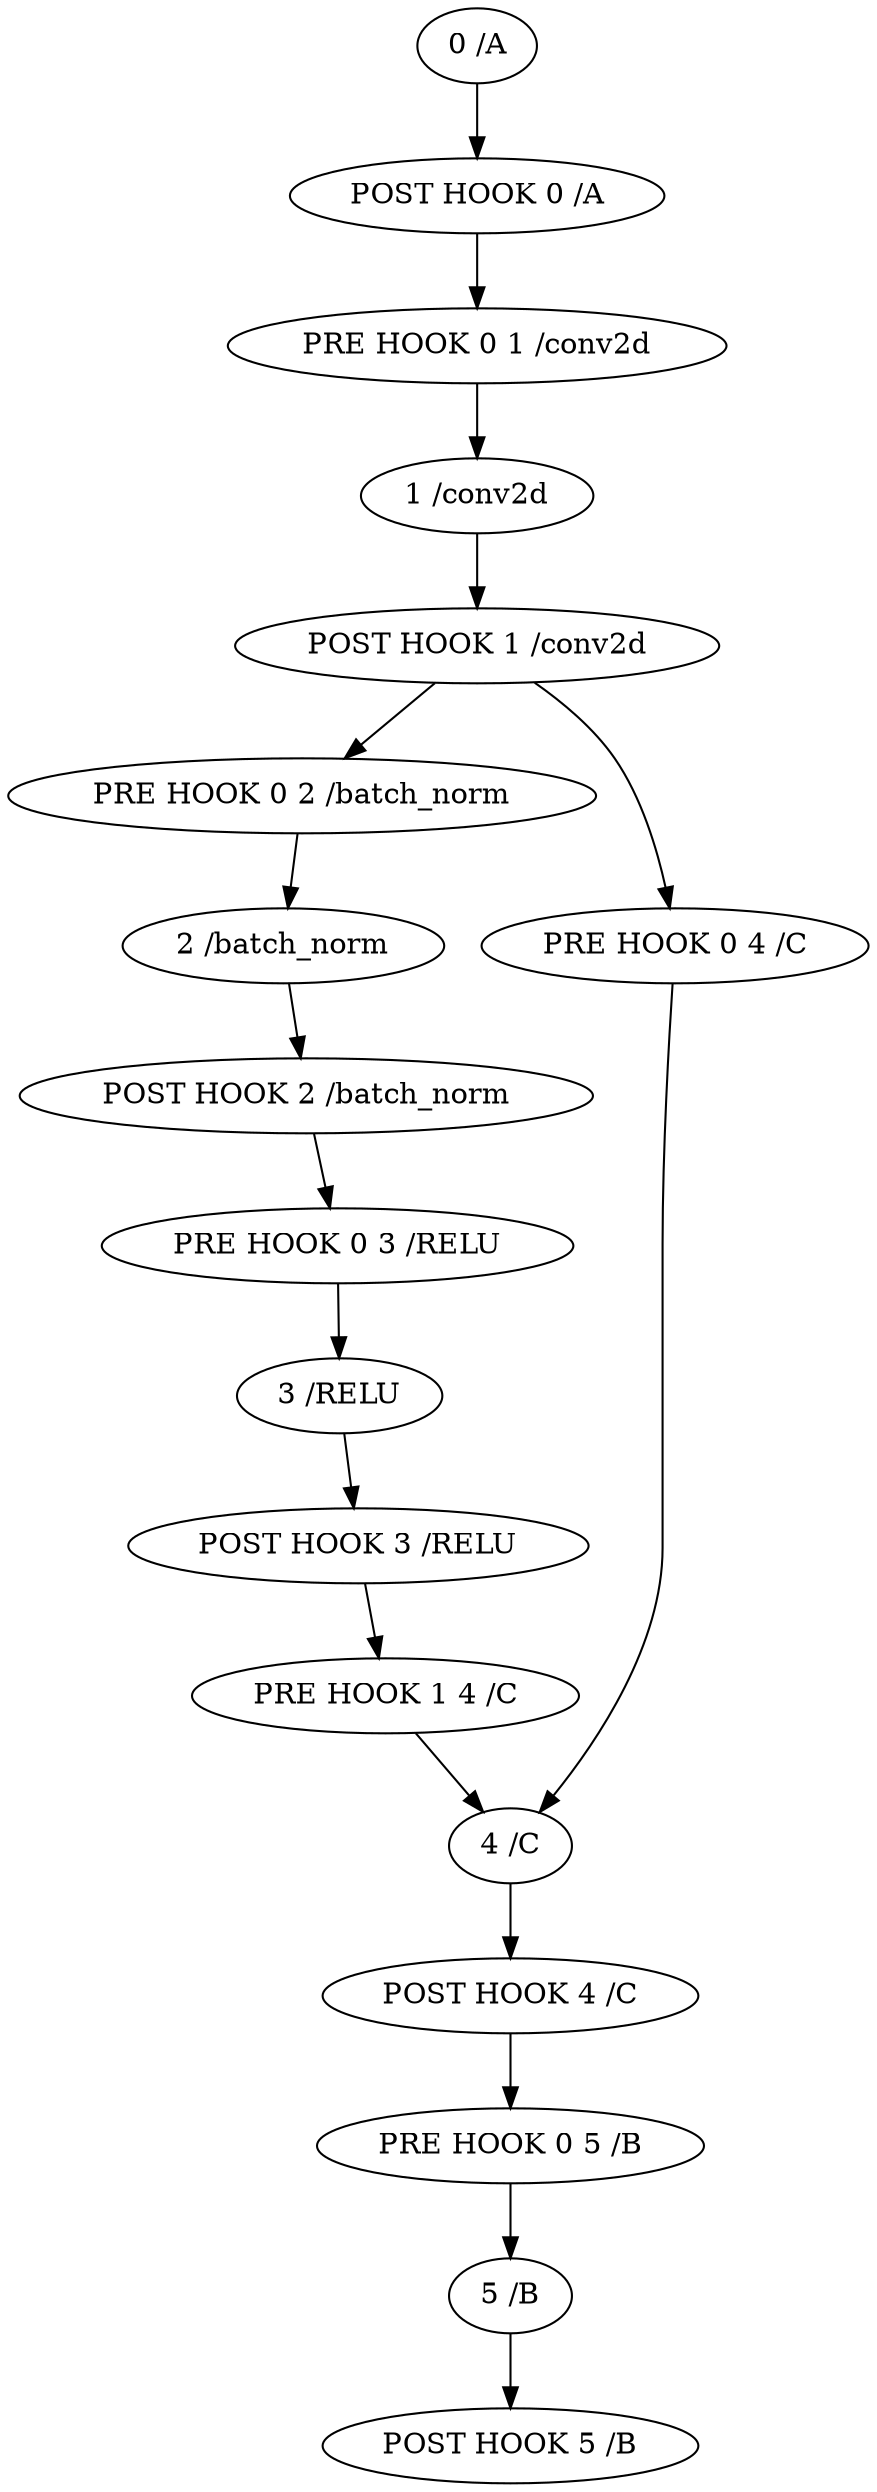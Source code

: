 strict digraph  {
"0 /A" [associated_ip_node_keys="{'POST HOOK 0 /A'}", node_type="InsertionPointGraphNodeType.OPERATOR", regular_node_data="0 /A_0"];
"1 /conv2d" [associated_ip_node_keys="{'POST HOOK 1 /conv2d', 'PRE HOOK 0 1 /conv2d'}", node_type="InsertionPointGraphNodeType.OPERATOR", regular_node_data="1 /conv2d_0"];
"2 /batch_norm" [associated_ip_node_keys="{'PRE HOOK 0 2 /batch_norm', 'POST HOOK 2 /batch_norm'}", node_type="InsertionPointGraphNodeType.OPERATOR", regular_node_data="2 /batch_norm_0"];
"3 /RELU" [associated_ip_node_keys="{'POST HOOK 3 /RELU', 'PRE HOOK 0 3 /RELU'}", node_type="InsertionPointGraphNodeType.OPERATOR", regular_node_data="3 /RELU_0"];
"4 /C" [associated_ip_node_keys="{'POST HOOK 4 /C', 'PRE HOOK 1 4 /C', 'PRE HOOK 0 4 /C'}", node_type="InsertionPointGraphNodeType.OPERATOR", regular_node_data="4 /C_0"];
"5 /B" [associated_ip_node_keys="{'POST HOOK 5 /B', 'PRE HOOK 0 5 /B'}", node_type="InsertionPointGraphNodeType.OPERATOR", regular_node_data="5 /B_0"];
"POST HOOK 0 /A" [insertion_point_data="TargetType.OPERATOR_POST_HOOK /A_0", node_type="InsertionPointGraphNodeType.INSERTION_POINT"];
"PRE HOOK 0 1 /conv2d" [insertion_point_data="TargetType.OPERATOR_PRE_HOOK 0 /conv2d_0", node_type="InsertionPointGraphNodeType.INSERTION_POINT"];
"POST HOOK 1 /conv2d" [insertion_point_data="TargetType.OPERATOR_POST_HOOK /conv2d_0", node_type="InsertionPointGraphNodeType.INSERTION_POINT"];
"PRE HOOK 0 2 /batch_norm" [insertion_point_data="TargetType.OPERATOR_PRE_HOOK 0 /batch_norm_0", node_type="InsertionPointGraphNodeType.INSERTION_POINT"];
"POST HOOK 2 /batch_norm" [insertion_point_data="TargetType.OPERATOR_POST_HOOK /batch_norm_0", node_type="InsertionPointGraphNodeType.INSERTION_POINT"];
"PRE HOOK 0 3 /RELU" [insertion_point_data="TargetType.OPERATOR_PRE_HOOK 0 /RELU_0", node_type="InsertionPointGraphNodeType.INSERTION_POINT"];
"POST HOOK 3 /RELU" [insertion_point_data="TargetType.OPERATOR_POST_HOOK /RELU_0", node_type="InsertionPointGraphNodeType.INSERTION_POINT"];
"PRE HOOK 0 4 /C" [insertion_point_data="TargetType.OPERATOR_PRE_HOOK 0 /C_0", node_type="InsertionPointGraphNodeType.INSERTION_POINT"];
"PRE HOOK 1 4 /C" [insertion_point_data="TargetType.OPERATOR_PRE_HOOK 1 /C_0", node_type="InsertionPointGraphNodeType.INSERTION_POINT"];
"POST HOOK 4 /C" [insertion_point_data="TargetType.OPERATOR_POST_HOOK /C_0", node_type="InsertionPointGraphNodeType.INSERTION_POINT"];
"PRE HOOK 0 5 /B" [insertion_point_data="TargetType.OPERATOR_PRE_HOOK 0 /B_0", node_type="InsertionPointGraphNodeType.INSERTION_POINT"];
"POST HOOK 5 /B" [insertion_point_data="TargetType.OPERATOR_POST_HOOK /B_0", node_type="InsertionPointGraphNodeType.INSERTION_POINT"];
"0 /A" -> "POST HOOK 0 /A";
"1 /conv2d" -> "POST HOOK 1 /conv2d";
"2 /batch_norm" -> "POST HOOK 2 /batch_norm";
"3 /RELU" -> "POST HOOK 3 /RELU";
"4 /C" -> "POST HOOK 4 /C";
"5 /B" -> "POST HOOK 5 /B";
"POST HOOK 0 /A" -> "PRE HOOK 0 1 /conv2d";
"PRE HOOK 0 1 /conv2d" -> "1 /conv2d";
"POST HOOK 1 /conv2d" -> "PRE HOOK 0 2 /batch_norm";
"POST HOOK 1 /conv2d" -> "PRE HOOK 0 4 /C";
"PRE HOOK 0 2 /batch_norm" -> "2 /batch_norm";
"POST HOOK 2 /batch_norm" -> "PRE HOOK 0 3 /RELU";
"PRE HOOK 0 3 /RELU" -> "3 /RELU";
"POST HOOK 3 /RELU" -> "PRE HOOK 1 4 /C";
"PRE HOOK 0 4 /C" -> "4 /C";
"PRE HOOK 1 4 /C" -> "4 /C";
"POST HOOK 4 /C" -> "PRE HOOK 0 5 /B";
"PRE HOOK 0 5 /B" -> "5 /B";
}
